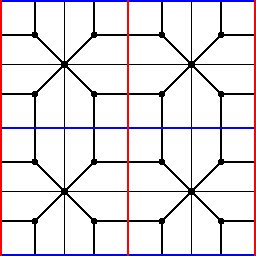 /******************************************************************************
 *                                 LICENSE                                    *
 ******************************************************************************
 *  This file is part of Mathematics-and-Physics.                             *
 *                                                                            *
 *  Mathematics-and-Physics is free software: you can redistribute it and/or  *
 *  modify it under the terms of the GNU General Public License as published  *
 *  by the Free Software Foundation, either version 3 of the License, or      *
 *  (at your option) any later version.                                       *
 *                                                                            *
 *  Mathematics-and-Physics is distributed in the hope that it will be useful *
 *  but WITHOUT ANY WARRANTY; without even the implied warranty of            *
 *  MERCHANTABILITY or FITNESS FOR A PARTICULAR PURPOSE.  See the             *
 *  GNU General Public License for more details.                              *
 *                                                                            *
 *  You should have received a copy of the GNU General Public License         *
 *  along with Mathematics-and-Physics.  If not, see                          *
 *  <https://www.gnu.org/licenses/>.                                          *
 ******************************************************************************/

/*  Size of the figure.                                                       */
size(128);

/*  Array for vertices.                                                       */
pair[] V;

/*  Variables for indexing.                                                   */
int n, m;
int N = 2;

/*  Variable for the angle a point has on the circle.                         */
real theta;

/*  Value for the edge of the square.                                         */
real edge = 1.5;

/*  Variables for computing where certain lines hit the edge of the square.   */
real x0, x1, y0, dx, dy;

/*  Pairs for the square representing the torus.                              */
pair A = (-edge, -edge);
pair B = (edge, -edge);
pair C = (-edge, edge);
pair D = (edge, edge);

/*  Create the vertices on the circle.                                        */
for (n = 0; n < 4; ++n)
{
    /*  Compute the angle of the current point.                               */
    theta = 0.5*pi*n + 0.25*pi;

    /*  And compute the position of the point.                                */
    V[n] = expi(theta);
}
/*  End of for loop computing the vertices.                                   */

V[4] = (0.0, 0.0);
real rDot = 0.05;
transform T;

for (m = 0; m < N; ++m)
{
    for (n = 0; n < N; ++ n)
    {
        T = shift(2.0*edge*m, 2.0*edge*n);

        /*  Draw the edges.                                                   */
        draw(T*(V[0] -- V[4]));
        draw(T*(V[1] -- V[4]));
        draw(T*(V[2] -- V[4]));
        draw(T*(V[3] -- V[4]));

        draw(T*(V[0] -- (edge, V[0].y)));
        draw(T*((-edge, V[0].y) -- V[1]));
        draw(T*(V[3] -- (edge, V[3].y)));
        draw(T*((-edge, V[3].y) -- V[2]));
        draw(T*(V[1] -- (V[1].x, edge)));
        draw(T*((V[1].x, -edge) -- V[2]));
        draw(T*(V[0] -- (V[0].x, edge)));
        draw(T*((V[3].x, -edge) -- V[3]));
        draw(T*(V[4] -- (0.0, edge)));
        draw(T*((0.0, -edge) -- V[4]));
        draw(T*(V[4] -- (edge, 0.0)));
        draw(T*((-edge, 0.0) -- V[4]));

        filldraw(circle(T*V[0], rDot), black, black);
        filldraw(circle(T*V[1], rDot), black, black);
        filldraw(circle(T*V[2], rDot), black, black);
        filldraw(circle(T*V[3], rDot), black, black);
        filldraw(circle(T*V[4], rDot), black, black);

        /*  Draw in lines to indicate the square.                             */
        draw(T*(A -- B), blue + linewidth(1.0));
        draw(T*(C -- D), blue + linewidth(1.0));
        draw(T*(A -- C), red + linewidth(1.0));
        draw(T*(B -- D), red + linewidth(1.0));
    }
}

